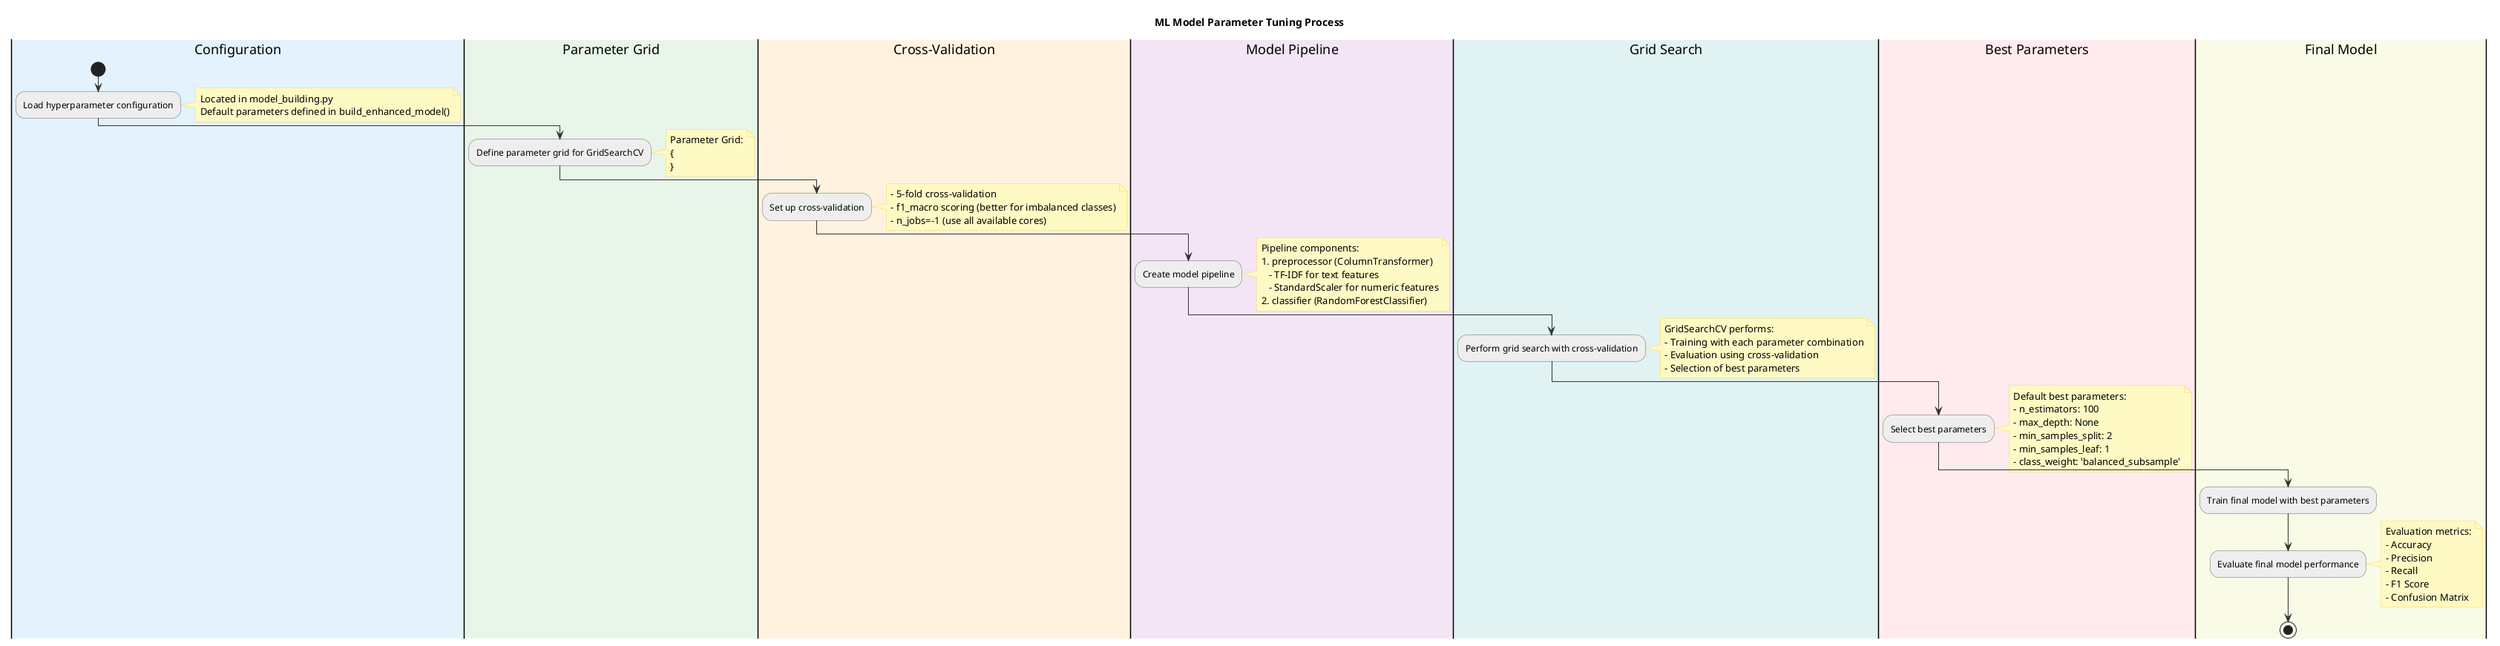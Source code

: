 @startuml "ML Model Parameter Tuning"

' Define styles
skinparam backgroundColor white
skinparam ActivityBorderColor #666666
skinparam ActivityBackgroundColor #EEEEEE
skinparam ActivityDiamondBackgroundColor #E0F7FA
skinparam NoteBackgroundColor #FFF9C4
skinparam NoteBorderColor #FFD54F
skinparam ArrowColor #333333
skinparam ArrowFontSize 11
skinparam ActivityFontSize 12

' Title
title ML Model Parameter Tuning Process

|#E3F2FD|Configuration|
start
:Load hyperparameter configuration;
note right
  Located in model_building.py
  Default parameters defined in build_enhanced_model()
end note

|#E8F5E9|Parameter Grid|
:Define parameter grid for GridSearchCV;
note right
  Parameter Grid:
  {
    'classifier__n_estimators': [50, 100, 200],
    'classifier__max_depth': [None, 10, 20],
    'classifier__min_samples_split': [2, 5, 10],
    'classifier__min_samples_leaf': [1, 2, 4],
    'classifier__class_weight': ['balanced', 'balanced_subsample']
  }
end note

|#FFF3E0|Cross-Validation|
:Set up cross-validation;
note right
  - 5-fold cross-validation
  - f1_macro scoring (better for imbalanced classes)
  - n_jobs=-1 (use all available cores)
end note

|#F3E5F5|Model Pipeline|
:Create model pipeline;
note right
  Pipeline components:
  1. preprocessor (ColumnTransformer)
     - TF-IDF for text features
     - StandardScaler for numeric features
  2. classifier (RandomForestClassifier)
end note

|#E0F2F1|Grid Search|
:Perform grid search with cross-validation;
note right
  GridSearchCV performs:
  - Training with each parameter combination
  - Evaluation using cross-validation
  - Selection of best parameters
end note

|#FFEBEE|Best Parameters|
:Select best parameters;
note right
  Default best parameters:
  - n_estimators: 100
  - max_depth: None
  - min_samples_split: 2
  - min_samples_leaf: 1
  - class_weight: 'balanced_subsample'
end note

|#F9FBE7|Final Model|
:Train final model with best parameters;
:Evaluate final model performance;
note right
  Evaluation metrics:
  - Accuracy
  - Precision
  - Recall
  - F1 Score
  - Confusion Matrix
end note

stop

@enduml